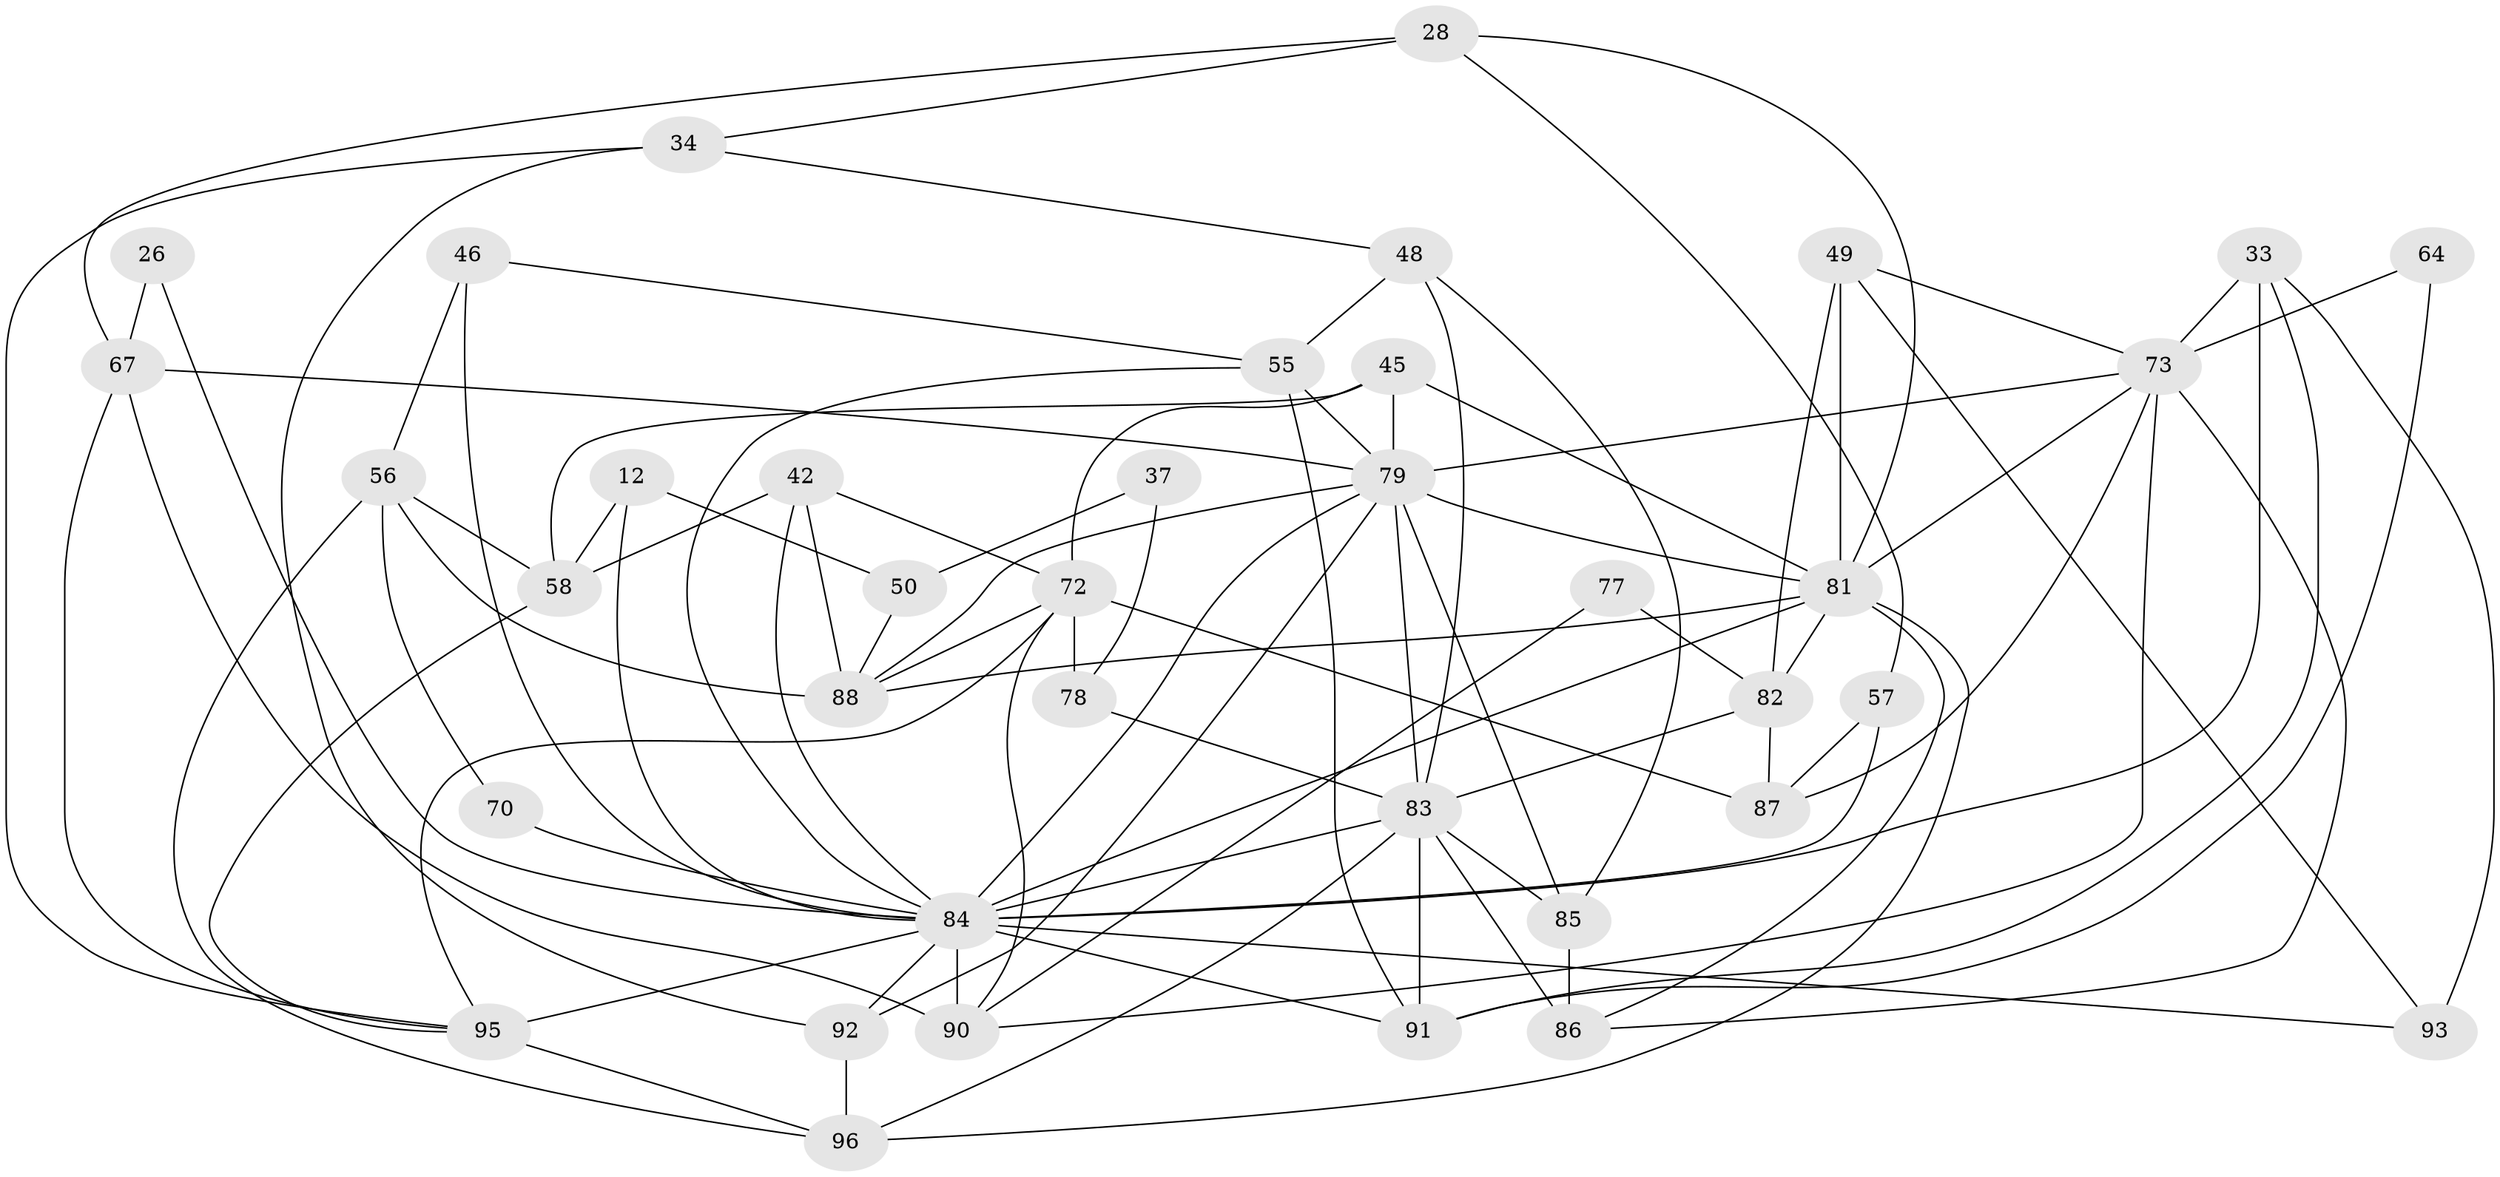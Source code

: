 // original degree distribution, {4: 0.28125, 3: 0.2708333333333333, 5: 0.1875, 7: 0.03125, 2: 0.13541666666666666, 6: 0.0625, 8: 0.020833333333333332, 9: 0.010416666666666666}
// Generated by graph-tools (version 1.1) at 2025/55/03/04/25 21:55:00]
// undirected, 38 vertices, 92 edges
graph export_dot {
graph [start="1"]
  node [color=gray90,style=filled];
  12;
  26;
  28;
  33 [super="+24"];
  34;
  37;
  42 [super="+30"];
  45;
  46 [super="+31"];
  48;
  49;
  50 [super="+43"];
  55 [super="+27+41"];
  56 [super="+52"];
  57;
  58 [super="+19"];
  64;
  67 [super="+63"];
  70;
  72 [super="+60+21"];
  73 [super="+36+66"];
  77;
  78 [super="+6"];
  79 [super="+40+62+76"];
  81 [super="+74+32"];
  82 [super="+35"];
  83 [super="+25+65"];
  84 [super="+69+39+80"];
  85 [super="+23"];
  86 [super="+13"];
  87 [super="+53"];
  88 [super="+54+9"];
  90 [super="+51+16+68"];
  91 [super="+59"];
  92;
  93;
  95 [super="+89+1"];
  96 [super="+94"];
  12 -- 50 [weight=2];
  12 -- 58;
  12 -- 84;
  26 -- 84;
  26 -- 67;
  28 -- 57;
  28 -- 34;
  28 -- 67;
  28 -- 81;
  33 -- 73 [weight=3];
  33 -- 93;
  33 -- 91 [weight=2];
  33 -- 84;
  34 -- 48;
  34 -- 92;
  34 -- 95;
  37 -- 50;
  37 -- 78;
  42 -- 58;
  42 -- 72 [weight=2];
  42 -- 84 [weight=3];
  42 -- 88;
  45 -- 72;
  45 -- 58;
  45 -- 79 [weight=2];
  45 -- 81;
  46 -- 84 [weight=2];
  46 -- 56 [weight=2];
  46 -- 55;
  48 -- 55;
  48 -- 85;
  48 -- 83;
  49 -- 81 [weight=2];
  49 -- 93;
  49 -- 73;
  49 -- 82;
  50 -- 88 [weight=2];
  55 -- 91 [weight=2];
  55 -- 84;
  55 -- 79;
  56 -- 58;
  56 -- 70;
  56 -- 88;
  56 -- 96;
  57 -- 84 [weight=2];
  57 -- 87 [weight=2];
  58 -- 95;
  64 -- 73;
  64 -- 91;
  67 -- 79 [weight=2];
  67 -- 90 [weight=3];
  67 -- 95;
  70 -- 84;
  72 -- 87 [weight=2];
  72 -- 78;
  72 -- 88;
  72 -- 90 [weight=2];
  72 -- 95;
  73 -- 81 [weight=2];
  73 -- 86;
  73 -- 87;
  73 -- 90 [weight=2];
  73 -- 79 [weight=2];
  77 -- 90;
  77 -- 82;
  78 -- 83 [weight=3];
  79 -- 85 [weight=3];
  79 -- 88 [weight=2];
  79 -- 84 [weight=2];
  79 -- 81;
  79 -- 83 [weight=2];
  79 -- 92;
  81 -- 82 [weight=2];
  81 -- 88;
  81 -- 84 [weight=2];
  81 -- 96;
  81 -- 86;
  82 -- 83;
  82 -- 87;
  83 -- 86;
  83 -- 96;
  83 -- 85;
  83 -- 91 [weight=2];
  83 -- 84 [weight=2];
  84 -- 92;
  84 -- 91 [weight=2];
  84 -- 90 [weight=4];
  84 -- 95 [weight=3];
  84 -- 93;
  85 -- 86 [weight=2];
  92 -- 96;
  95 -- 96;
}
